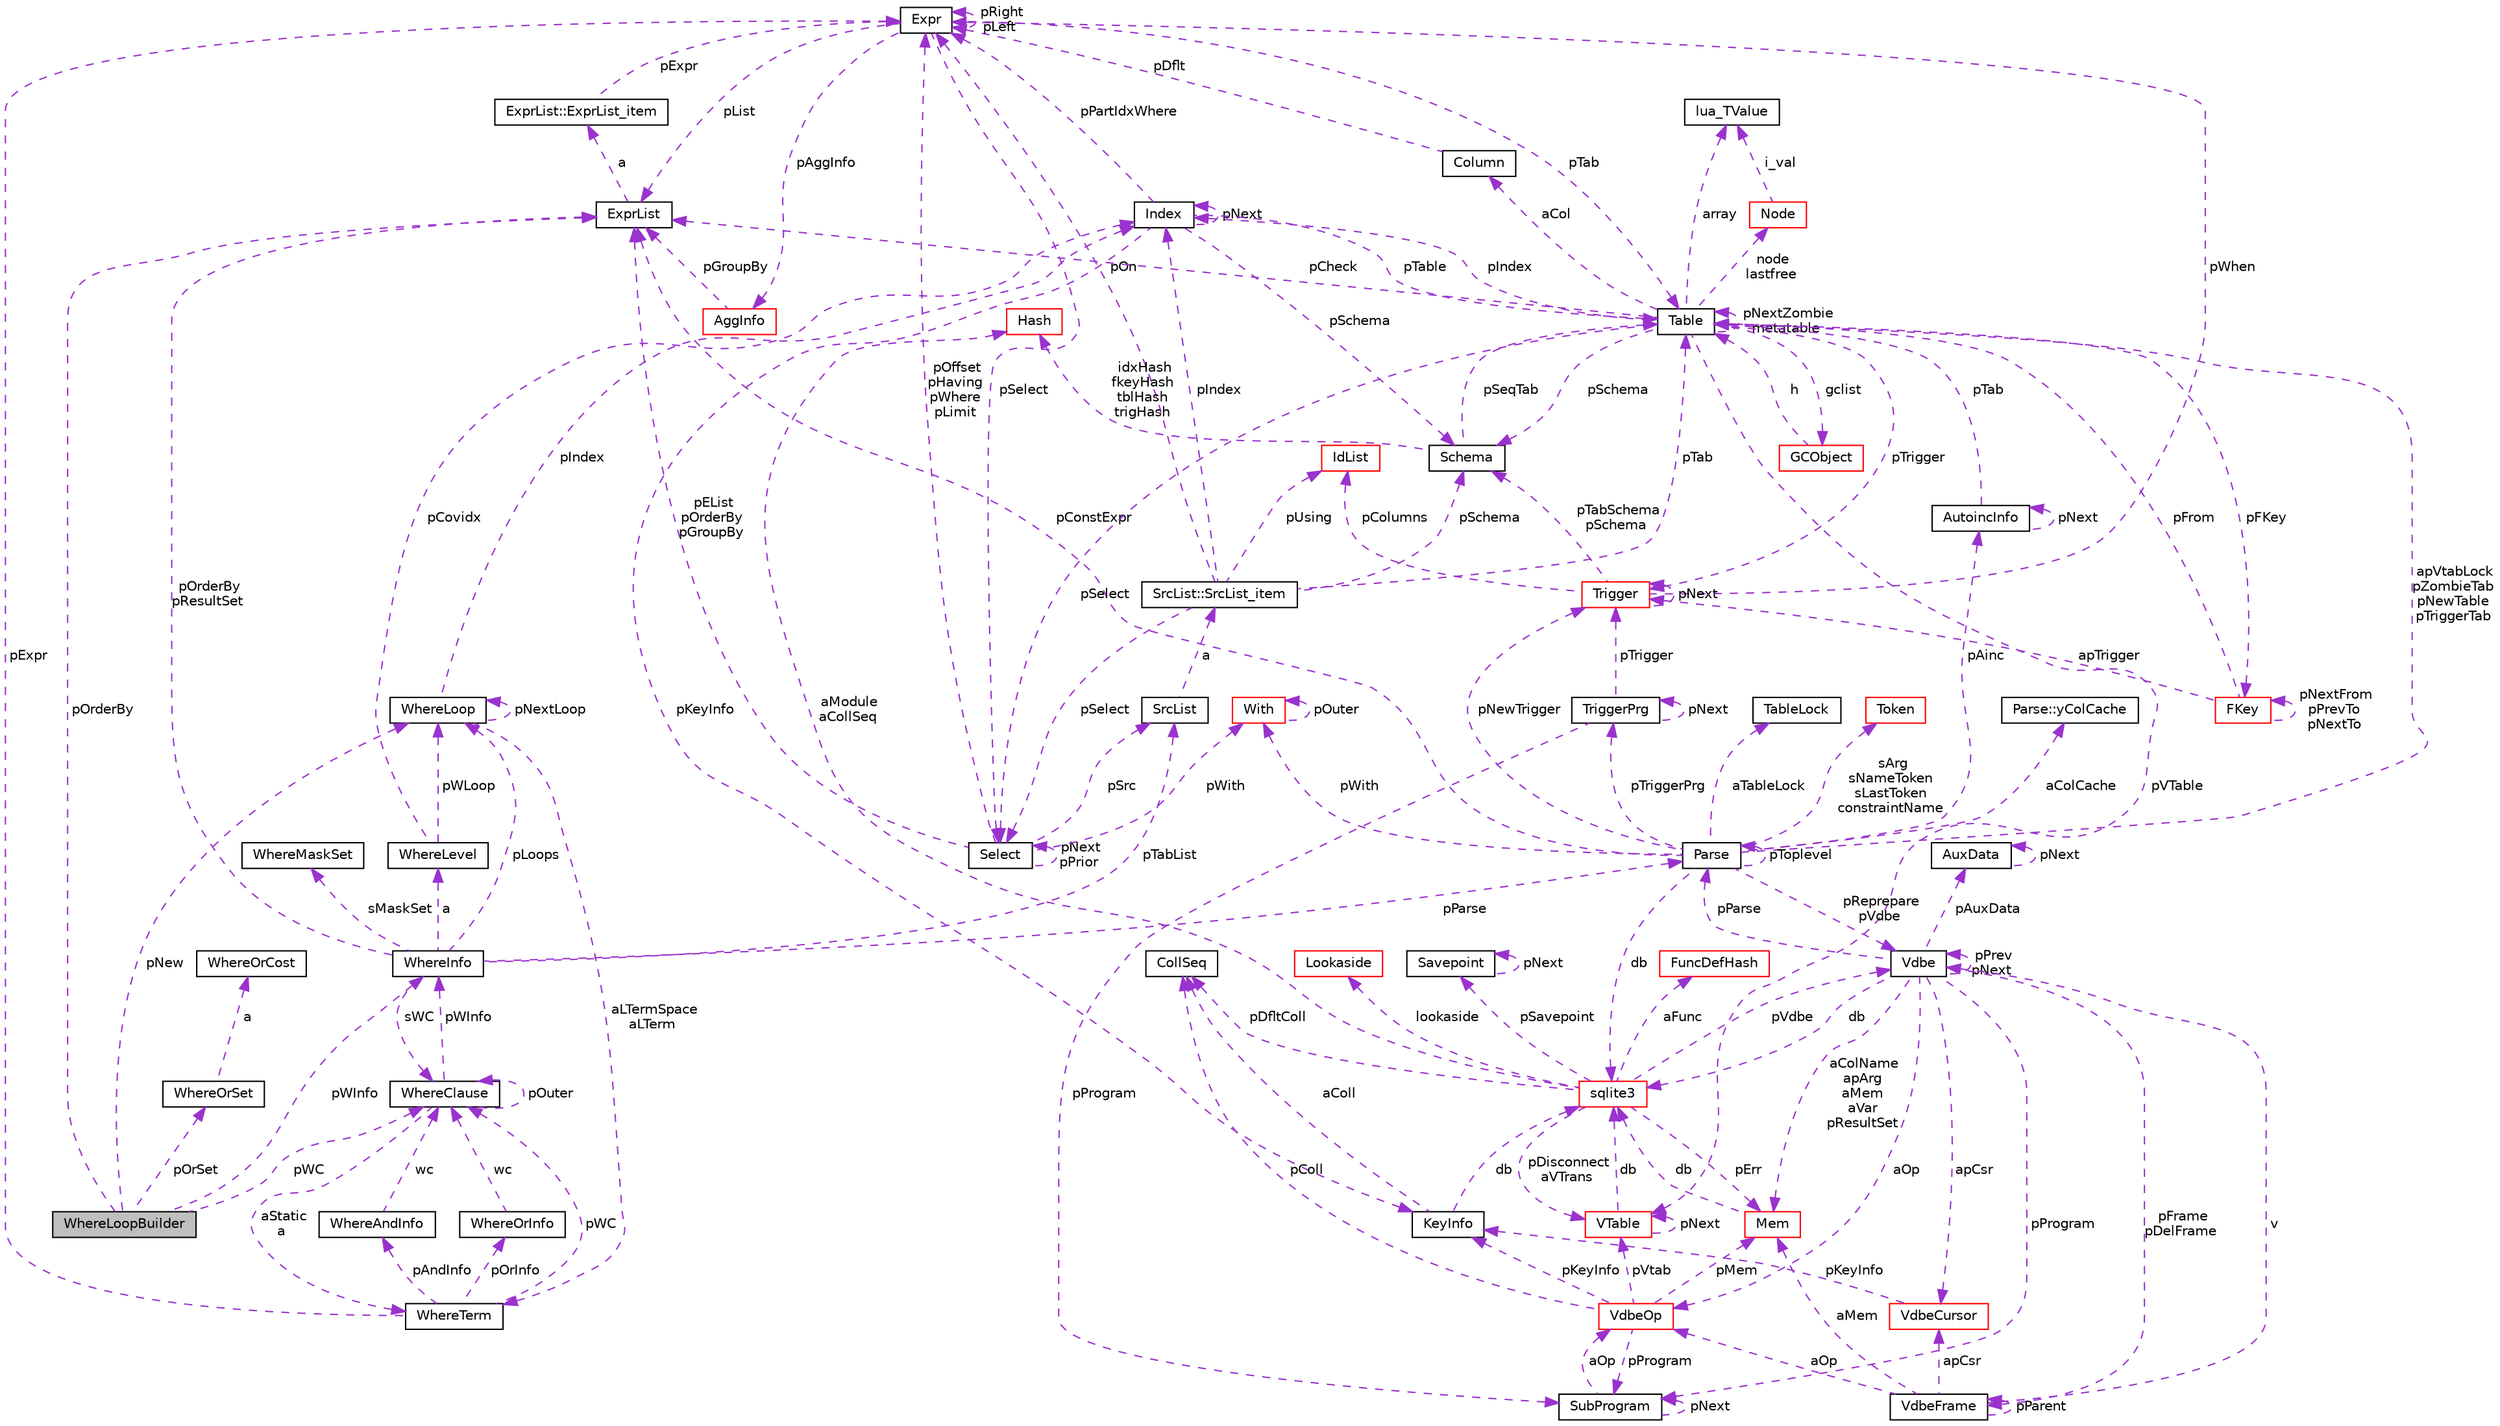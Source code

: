 digraph "WhereLoopBuilder"
{
  edge [fontname="Helvetica",fontsize="10",labelfontname="Helvetica",labelfontsize="10"];
  node [fontname="Helvetica",fontsize="10",shape=record];
  Node1 [label="WhereLoopBuilder",height=0.2,width=0.4,color="black", fillcolor="grey75", style="filled", fontcolor="black"];
  Node2 -> Node1 [dir="back",color="darkorchid3",fontsize="10",style="dashed",label=" pOrSet" ,fontname="Helvetica"];
  Node2 [label="WhereOrSet",height=0.2,width=0.4,color="black", fillcolor="white", style="filled",URL="$struct_where_or_set.html"];
  Node3 -> Node2 [dir="back",color="darkorchid3",fontsize="10",style="dashed",label=" a" ,fontname="Helvetica"];
  Node3 [label="WhereOrCost",height=0.2,width=0.4,color="black", fillcolor="white", style="filled",URL="$struct_where_or_cost.html"];
  Node4 -> Node1 [dir="back",color="darkorchid3",fontsize="10",style="dashed",label=" pNew" ,fontname="Helvetica"];
  Node4 [label="WhereLoop",height=0.2,width=0.4,color="black", fillcolor="white", style="filled",URL="$struct_where_loop.html"];
  Node4 -> Node4 [dir="back",color="darkorchid3",fontsize="10",style="dashed",label=" pNextLoop" ,fontname="Helvetica"];
  Node5 -> Node4 [dir="back",color="darkorchid3",fontsize="10",style="dashed",label=" aLTermSpace\naLTerm" ,fontname="Helvetica"];
  Node5 [label="WhereTerm",height=0.2,width=0.4,color="black", fillcolor="white", style="filled",URL="$struct_where_term.html"];
  Node6 -> Node5 [dir="back",color="darkorchid3",fontsize="10",style="dashed",label=" pAndInfo" ,fontname="Helvetica"];
  Node6 [label="WhereAndInfo",height=0.2,width=0.4,color="black", fillcolor="white", style="filled",URL="$struct_where_and_info.html"];
  Node7 -> Node6 [dir="back",color="darkorchid3",fontsize="10",style="dashed",label=" wc" ,fontname="Helvetica"];
  Node7 [label="WhereClause",height=0.2,width=0.4,color="black", fillcolor="white", style="filled",URL="$struct_where_clause.html"];
  Node5 -> Node7 [dir="back",color="darkorchid3",fontsize="10",style="dashed",label=" aStatic\na" ,fontname="Helvetica"];
  Node8 -> Node7 [dir="back",color="darkorchid3",fontsize="10",style="dashed",label=" pWInfo" ,fontname="Helvetica"];
  Node8 [label="WhereInfo",height=0.2,width=0.4,color="black", fillcolor="white", style="filled",URL="$struct_where_info.html"];
  Node4 -> Node8 [dir="back",color="darkorchid3",fontsize="10",style="dashed",label=" pLoops" ,fontname="Helvetica"];
  Node7 -> Node8 [dir="back",color="darkorchid3",fontsize="10",style="dashed",label=" sWC" ,fontname="Helvetica"];
  Node9 -> Node8 [dir="back",color="darkorchid3",fontsize="10",style="dashed",label=" a" ,fontname="Helvetica"];
  Node9 [label="WhereLevel",height=0.2,width=0.4,color="black", fillcolor="white", style="filled",URL="$struct_where_level.html"];
  Node4 -> Node9 [dir="back",color="darkorchid3",fontsize="10",style="dashed",label=" pWLoop" ,fontname="Helvetica"];
  Node10 -> Node9 [dir="back",color="darkorchid3",fontsize="10",style="dashed",label=" pCovidx" ,fontname="Helvetica"];
  Node10 [label="Index",height=0.2,width=0.4,color="black", fillcolor="white", style="filled",URL="$struct_index.html"];
  Node11 -> Node10 [dir="back",color="darkorchid3",fontsize="10",style="dashed",label=" pSchema" ,fontname="Helvetica"];
  Node11 [label="Schema",height=0.2,width=0.4,color="black", fillcolor="white", style="filled",URL="$struct_schema.html"];
  Node12 -> Node11 [dir="back",color="darkorchid3",fontsize="10",style="dashed",label=" pSeqTab" ,fontname="Helvetica"];
  Node12 [label="Table",height=0.2,width=0.4,color="black", fillcolor="white", style="filled",URL="$struct_table.html"];
  Node13 -> Node12 [dir="back",color="darkorchid3",fontsize="10",style="dashed",label=" node\nlastfree" ,fontname="Helvetica"];
  Node13 [label="Node",height=0.2,width=0.4,color="red", fillcolor="white", style="filled",URL="$struct_node.html"];
  Node14 -> Node13 [dir="back",color="darkorchid3",fontsize="10",style="dashed",label=" i_val" ,fontname="Helvetica"];
  Node14 [label="lua_TValue",height=0.2,width=0.4,color="black", fillcolor="white", style="filled",URL="$structlua___t_value.html"];
  Node11 -> Node12 [dir="back",color="darkorchid3",fontsize="10",style="dashed",label=" pSchema" ,fontname="Helvetica"];
  Node14 -> Node12 [dir="back",color="darkorchid3",fontsize="10",style="dashed",label=" array" ,fontname="Helvetica"];
  Node15 -> Node12 [dir="back",color="darkorchid3",fontsize="10",style="dashed",label=" aCol" ,fontname="Helvetica"];
  Node15 [label="Column",height=0.2,width=0.4,color="black", fillcolor="white", style="filled",URL="$struct_column.html"];
  Node16 -> Node15 [dir="back",color="darkorchid3",fontsize="10",style="dashed",label=" pDflt" ,fontname="Helvetica"];
  Node16 [label="Expr",height=0.2,width=0.4,color="black", fillcolor="white", style="filled",URL="$struct_expr.html"];
  Node17 -> Node16 [dir="back",color="darkorchid3",fontsize="10",style="dashed",label=" pAggInfo" ,fontname="Helvetica"];
  Node17 [label="AggInfo",height=0.2,width=0.4,color="red", fillcolor="white", style="filled",URL="$struct_agg_info.html"];
  Node18 -> Node17 [dir="back",color="darkorchid3",fontsize="10",style="dashed",label=" pGroupBy" ,fontname="Helvetica"];
  Node18 [label="ExprList",height=0.2,width=0.4,color="black", fillcolor="white", style="filled",URL="$struct_expr_list.html"];
  Node19 -> Node18 [dir="back",color="darkorchid3",fontsize="10",style="dashed",label=" a" ,fontname="Helvetica"];
  Node19 [label="ExprList::ExprList_item",height=0.2,width=0.4,color="black", fillcolor="white", style="filled",URL="$struct_expr_list_1_1_expr_list__item.html"];
  Node16 -> Node19 [dir="back",color="darkorchid3",fontsize="10",style="dashed",label=" pExpr" ,fontname="Helvetica"];
  Node16 -> Node16 [dir="back",color="darkorchid3",fontsize="10",style="dashed",label=" pRight\npLeft" ,fontname="Helvetica"];
  Node12 -> Node16 [dir="back",color="darkorchid3",fontsize="10",style="dashed",label=" pTab" ,fontname="Helvetica"];
  Node20 -> Node16 [dir="back",color="darkorchid3",fontsize="10",style="dashed",label=" pSelect" ,fontname="Helvetica"];
  Node20 [label="Select",height=0.2,width=0.4,color="black", fillcolor="white", style="filled",URL="$struct_select.html"];
  Node16 -> Node20 [dir="back",color="darkorchid3",fontsize="10",style="dashed",label=" pOffset\npHaving\npWhere\npLimit" ,fontname="Helvetica"];
  Node21 -> Node20 [dir="back",color="darkorchid3",fontsize="10",style="dashed",label=" pWith" ,fontname="Helvetica"];
  Node21 [label="With",height=0.2,width=0.4,color="red", fillcolor="white", style="filled",URL="$struct_with.html"];
  Node21 -> Node21 [dir="back",color="darkorchid3",fontsize="10",style="dashed",label=" pOuter" ,fontname="Helvetica"];
  Node20 -> Node20 [dir="back",color="darkorchid3",fontsize="10",style="dashed",label=" pNext\npPrior" ,fontname="Helvetica"];
  Node22 -> Node20 [dir="back",color="darkorchid3",fontsize="10",style="dashed",label=" pSrc" ,fontname="Helvetica"];
  Node22 [label="SrcList",height=0.2,width=0.4,color="black", fillcolor="white", style="filled",URL="$struct_src_list.html"];
  Node23 -> Node22 [dir="back",color="darkorchid3",fontsize="10",style="dashed",label=" a" ,fontname="Helvetica"];
  Node23 [label="SrcList::SrcList_item",height=0.2,width=0.4,color="black", fillcolor="white", style="filled",URL="$struct_src_list_1_1_src_list__item.html"];
  Node11 -> Node23 [dir="back",color="darkorchid3",fontsize="10",style="dashed",label=" pSchema" ,fontname="Helvetica"];
  Node16 -> Node23 [dir="back",color="darkorchid3",fontsize="10",style="dashed",label=" pOn" ,fontname="Helvetica"];
  Node24 -> Node23 [dir="back",color="darkorchid3",fontsize="10",style="dashed",label=" pUsing" ,fontname="Helvetica"];
  Node24 [label="IdList",height=0.2,width=0.4,color="red", fillcolor="white", style="filled",URL="$struct_id_list.html"];
  Node12 -> Node23 [dir="back",color="darkorchid3",fontsize="10",style="dashed",label=" pTab" ,fontname="Helvetica"];
  Node20 -> Node23 [dir="back",color="darkorchid3",fontsize="10",style="dashed",label=" pSelect" ,fontname="Helvetica"];
  Node10 -> Node23 [dir="back",color="darkorchid3",fontsize="10",style="dashed",label=" pIndex" ,fontname="Helvetica"];
  Node18 -> Node20 [dir="back",color="darkorchid3",fontsize="10",style="dashed",label=" pEList\npOrderBy\npGroupBy" ,fontname="Helvetica"];
  Node18 -> Node16 [dir="back",color="darkorchid3",fontsize="10",style="dashed",label=" pList" ,fontname="Helvetica"];
  Node25 -> Node12 [dir="back",color="darkorchid3",fontsize="10",style="dashed",label=" pFKey" ,fontname="Helvetica"];
  Node25 [label="FKey",height=0.2,width=0.4,color="red", fillcolor="white", style="filled",URL="$struct_f_key.html"];
  Node25 -> Node25 [dir="back",color="darkorchid3",fontsize="10",style="dashed",label=" pNextFrom\npPrevTo\npNextTo" ,fontname="Helvetica"];
  Node12 -> Node25 [dir="back",color="darkorchid3",fontsize="10",style="dashed",label=" pFrom" ,fontname="Helvetica"];
  Node26 -> Node25 [dir="back",color="darkorchid3",fontsize="10",style="dashed",label=" apTrigger" ,fontname="Helvetica"];
  Node26 [label="Trigger",height=0.2,width=0.4,color="red", fillcolor="white", style="filled",URL="$struct_trigger.html"];
  Node11 -> Node26 [dir="back",color="darkorchid3",fontsize="10",style="dashed",label=" pTabSchema\npSchema" ,fontname="Helvetica"];
  Node16 -> Node26 [dir="back",color="darkorchid3",fontsize="10",style="dashed",label=" pWhen" ,fontname="Helvetica"];
  Node24 -> Node26 [dir="back",color="darkorchid3",fontsize="10",style="dashed",label=" pColumns" ,fontname="Helvetica"];
  Node26 -> Node26 [dir="back",color="darkorchid3",fontsize="10",style="dashed",label=" pNext" ,fontname="Helvetica"];
  Node27 -> Node12 [dir="back",color="darkorchid3",fontsize="10",style="dashed",label=" pVTable" ,fontname="Helvetica"];
  Node27 [label="VTable",height=0.2,width=0.4,color="red", fillcolor="white", style="filled",URL="$struct_v_table.html"];
  Node28 -> Node27 [dir="back",color="darkorchid3",fontsize="10",style="dashed",label=" db" ,fontname="Helvetica"];
  Node28 [label="sqlite3",height=0.2,width=0.4,color="red", fillcolor="white", style="filled",URL="$structsqlite3.html"];
  Node29 -> Node28 [dir="back",color="darkorchid3",fontsize="10",style="dashed",label=" pErr" ,fontname="Helvetica"];
  Node29 [label="Mem",height=0.2,width=0.4,color="red", fillcolor="white", style="filled",URL="$struct_mem.html"];
  Node28 -> Node29 [dir="back",color="darkorchid3",fontsize="10",style="dashed",label=" db" ,fontname="Helvetica"];
  Node30 -> Node28 [dir="back",color="darkorchid3",fontsize="10",style="dashed",label=" pVdbe" ,fontname="Helvetica"];
  Node30 [label="Vdbe",height=0.2,width=0.4,color="black", fillcolor="white", style="filled",URL="$struct_vdbe.html"];
  Node30 -> Node30 [dir="back",color="darkorchid3",fontsize="10",style="dashed",label=" pPrev\npNext" ,fontname="Helvetica"];
  Node29 -> Node30 [dir="back",color="darkorchid3",fontsize="10",style="dashed",label=" aColName\napArg\naMem\naVar\npResultSet" ,fontname="Helvetica"];
  Node28 -> Node30 [dir="back",color="darkorchid3",fontsize="10",style="dashed",label=" db" ,fontname="Helvetica"];
  Node31 -> Node30 [dir="back",color="darkorchid3",fontsize="10",style="dashed",label=" pFrame\npDelFrame" ,fontname="Helvetica"];
  Node31 [label="VdbeFrame",height=0.2,width=0.4,color="black", fillcolor="white", style="filled",URL="$struct_vdbe_frame.html"];
  Node29 -> Node31 [dir="back",color="darkorchid3",fontsize="10",style="dashed",label=" aMem" ,fontname="Helvetica"];
  Node30 -> Node31 [dir="back",color="darkorchid3",fontsize="10",style="dashed",label=" v" ,fontname="Helvetica"];
  Node31 -> Node31 [dir="back",color="darkorchid3",fontsize="10",style="dashed",label=" pParent" ,fontname="Helvetica"];
  Node32 -> Node31 [dir="back",color="darkorchid3",fontsize="10",style="dashed",label=" apCsr" ,fontname="Helvetica"];
  Node32 [label="VdbeCursor",height=0.2,width=0.4,color="red", fillcolor="white", style="filled",URL="$struct_vdbe_cursor.html"];
  Node33 -> Node32 [dir="back",color="darkorchid3",fontsize="10",style="dashed",label=" pKeyInfo" ,fontname="Helvetica"];
  Node33 [label="KeyInfo",height=0.2,width=0.4,color="black", fillcolor="white", style="filled",URL="$struct_key_info.html"];
  Node28 -> Node33 [dir="back",color="darkorchid3",fontsize="10",style="dashed",label=" db" ,fontname="Helvetica"];
  Node34 -> Node33 [dir="back",color="darkorchid3",fontsize="10",style="dashed",label=" aColl" ,fontname="Helvetica"];
  Node34 [label="CollSeq",height=0.2,width=0.4,color="black", fillcolor="white", style="filled",URL="$struct_coll_seq.html"];
  Node35 -> Node31 [dir="back",color="darkorchid3",fontsize="10",style="dashed",label=" aOp" ,fontname="Helvetica"];
  Node35 [label="VdbeOp",height=0.2,width=0.4,color="red", fillcolor="white", style="filled",URL="$struct_vdbe_op.html"];
  Node29 -> Node35 [dir="back",color="darkorchid3",fontsize="10",style="dashed",label=" pMem" ,fontname="Helvetica"];
  Node34 -> Node35 [dir="back",color="darkorchid3",fontsize="10",style="dashed",label=" pColl" ,fontname="Helvetica"];
  Node27 -> Node35 [dir="back",color="darkorchid3",fontsize="10",style="dashed",label=" pVtab" ,fontname="Helvetica"];
  Node36 -> Node35 [dir="back",color="darkorchid3",fontsize="10",style="dashed",label=" pProgram" ,fontname="Helvetica"];
  Node36 [label="SubProgram",height=0.2,width=0.4,color="black", fillcolor="white", style="filled",URL="$struct_sub_program.html"];
  Node36 -> Node36 [dir="back",color="darkorchid3",fontsize="10",style="dashed",label=" pNext" ,fontname="Helvetica"];
  Node35 -> Node36 [dir="back",color="darkorchid3",fontsize="10",style="dashed",label=" aOp" ,fontname="Helvetica"];
  Node33 -> Node35 [dir="back",color="darkorchid3",fontsize="10",style="dashed",label=" pKeyInfo" ,fontname="Helvetica"];
  Node37 -> Node30 [dir="back",color="darkorchid3",fontsize="10",style="dashed",label=" pAuxData" ,fontname="Helvetica"];
  Node37 [label="AuxData",height=0.2,width=0.4,color="black", fillcolor="white", style="filled",URL="$struct_aux_data.html"];
  Node37 -> Node37 [dir="back",color="darkorchid3",fontsize="10",style="dashed",label=" pNext" ,fontname="Helvetica"];
  Node36 -> Node30 [dir="back",color="darkorchid3",fontsize="10",style="dashed",label=" pProgram" ,fontname="Helvetica"];
  Node32 -> Node30 [dir="back",color="darkorchid3",fontsize="10",style="dashed",label=" apCsr" ,fontname="Helvetica"];
  Node38 -> Node30 [dir="back",color="darkorchid3",fontsize="10",style="dashed",label=" pParse" ,fontname="Helvetica"];
  Node38 [label="Parse",height=0.2,width=0.4,color="black", fillcolor="white", style="filled",URL="$struct_parse.html"];
  Node30 -> Node38 [dir="back",color="darkorchid3",fontsize="10",style="dashed",label=" pReprepare\npVdbe" ,fontname="Helvetica"];
  Node28 -> Node38 [dir="back",color="darkorchid3",fontsize="10",style="dashed",label=" db" ,fontname="Helvetica"];
  Node39 -> Node38 [dir="back",color="darkorchid3",fontsize="10",style="dashed",label=" aTableLock" ,fontname="Helvetica"];
  Node39 [label="TableLock",height=0.2,width=0.4,color="black", fillcolor="white", style="filled",URL="$struct_table_lock.html"];
  Node40 -> Node38 [dir="back",color="darkorchid3",fontsize="10",style="dashed",label=" sArg\nsNameToken\nsLastToken\nconstraintName" ,fontname="Helvetica"];
  Node40 [label="Token",height=0.2,width=0.4,color="red", fillcolor="white", style="filled",URL="$struct_token.html"];
  Node21 -> Node38 [dir="back",color="darkorchid3",fontsize="10",style="dashed",label=" pWith" ,fontname="Helvetica"];
  Node41 -> Node38 [dir="back",color="darkorchid3",fontsize="10",style="dashed",label=" aColCache" ,fontname="Helvetica"];
  Node41 [label="Parse::yColCache",height=0.2,width=0.4,color="black", fillcolor="white", style="filled",URL="$struct_parse_1_1y_col_cache.html"];
  Node12 -> Node38 [dir="back",color="darkorchid3",fontsize="10",style="dashed",label=" apVtabLock\npZombieTab\npNewTable\npTriggerTab" ,fontname="Helvetica"];
  Node26 -> Node38 [dir="back",color="darkorchid3",fontsize="10",style="dashed",label=" pNewTrigger" ,fontname="Helvetica"];
  Node42 -> Node38 [dir="back",color="darkorchid3",fontsize="10",style="dashed",label=" pTriggerPrg" ,fontname="Helvetica"];
  Node42 [label="TriggerPrg",height=0.2,width=0.4,color="black", fillcolor="white", style="filled",URL="$struct_trigger_prg.html"];
  Node36 -> Node42 [dir="back",color="darkorchid3",fontsize="10",style="dashed",label=" pProgram" ,fontname="Helvetica"];
  Node26 -> Node42 [dir="back",color="darkorchid3",fontsize="10",style="dashed",label=" pTrigger" ,fontname="Helvetica"];
  Node42 -> Node42 [dir="back",color="darkorchid3",fontsize="10",style="dashed",label=" pNext" ,fontname="Helvetica"];
  Node43 -> Node38 [dir="back",color="darkorchid3",fontsize="10",style="dashed",label=" pAinc" ,fontname="Helvetica"];
  Node43 [label="AutoincInfo",height=0.2,width=0.4,color="black", fillcolor="white", style="filled",URL="$struct_autoinc_info.html"];
  Node12 -> Node43 [dir="back",color="darkorchid3",fontsize="10",style="dashed",label=" pTab" ,fontname="Helvetica"];
  Node43 -> Node43 [dir="back",color="darkorchid3",fontsize="10",style="dashed",label=" pNext" ,fontname="Helvetica"];
  Node18 -> Node38 [dir="back",color="darkorchid3",fontsize="10",style="dashed",label=" pConstExpr" ,fontname="Helvetica"];
  Node38 -> Node38 [dir="back",color="darkorchid3",fontsize="10",style="dashed",label=" pToplevel" ,fontname="Helvetica"];
  Node35 -> Node30 [dir="back",color="darkorchid3",fontsize="10",style="dashed",label=" aOp" ,fontname="Helvetica"];
  Node44 -> Node28 [dir="back",color="darkorchid3",fontsize="10",style="dashed",label=" pSavepoint" ,fontname="Helvetica"];
  Node44 [label="Savepoint",height=0.2,width=0.4,color="black", fillcolor="white", style="filled",URL="$struct_savepoint.html"];
  Node44 -> Node44 [dir="back",color="darkorchid3",fontsize="10",style="dashed",label=" pNext" ,fontname="Helvetica"];
  Node45 -> Node28 [dir="back",color="darkorchid3",fontsize="10",style="dashed",label=" aFunc" ,fontname="Helvetica"];
  Node45 [label="FuncDefHash",height=0.2,width=0.4,color="red", fillcolor="white", style="filled",URL="$struct_func_def_hash.html"];
  Node46 -> Node28 [dir="back",color="darkorchid3",fontsize="10",style="dashed",label=" lookaside" ,fontname="Helvetica"];
  Node46 [label="Lookaside",height=0.2,width=0.4,color="red", fillcolor="white", style="filled",URL="$struct_lookaside.html"];
  Node34 -> Node28 [dir="back",color="darkorchid3",fontsize="10",style="dashed",label=" pDfltColl" ,fontname="Helvetica"];
  Node27 -> Node28 [dir="back",color="darkorchid3",fontsize="10",style="dashed",label=" pDisconnect\naVTrans" ,fontname="Helvetica"];
  Node47 -> Node28 [dir="back",color="darkorchid3",fontsize="10",style="dashed",label=" aModule\naCollSeq" ,fontname="Helvetica"];
  Node47 [label="Hash",height=0.2,width=0.4,color="red", fillcolor="white", style="filled",URL="$struct_hash.html"];
  Node27 -> Node27 [dir="back",color="darkorchid3",fontsize="10",style="dashed",label=" pNext" ,fontname="Helvetica"];
  Node12 -> Node12 [dir="back",color="darkorchid3",fontsize="10",style="dashed",label=" pNextZombie\nmetatable" ,fontname="Helvetica"];
  Node26 -> Node12 [dir="back",color="darkorchid3",fontsize="10",style="dashed",label=" pTrigger" ,fontname="Helvetica"];
  Node20 -> Node12 [dir="back",color="darkorchid3",fontsize="10",style="dashed",label=" pSelect" ,fontname="Helvetica"];
  Node48 -> Node12 [dir="back",color="darkorchid3",fontsize="10",style="dashed",label=" gclist" ,fontname="Helvetica"];
  Node48 [label="GCObject",height=0.2,width=0.4,color="red", fillcolor="white", style="filled",URL="$union_g_c_object.html"];
  Node12 -> Node48 [dir="back",color="darkorchid3",fontsize="10",style="dashed",label=" h" ,fontname="Helvetica"];
  Node18 -> Node12 [dir="back",color="darkorchid3",fontsize="10",style="dashed",label=" pCheck" ,fontname="Helvetica"];
  Node10 -> Node12 [dir="back",color="darkorchid3",fontsize="10",style="dashed",label=" pIndex" ,fontname="Helvetica"];
  Node47 -> Node11 [dir="back",color="darkorchid3",fontsize="10",style="dashed",label=" idxHash\nfkeyHash\ntblHash\ntrigHash" ,fontname="Helvetica"];
  Node16 -> Node10 [dir="back",color="darkorchid3",fontsize="10",style="dashed",label=" pPartIdxWhere" ,fontname="Helvetica"];
  Node12 -> Node10 [dir="back",color="darkorchid3",fontsize="10",style="dashed",label=" pTable" ,fontname="Helvetica"];
  Node33 -> Node10 [dir="back",color="darkorchid3",fontsize="10",style="dashed",label=" pKeyInfo" ,fontname="Helvetica"];
  Node10 -> Node10 [dir="back",color="darkorchid3",fontsize="10",style="dashed",label=" pNext" ,fontname="Helvetica"];
  Node49 -> Node8 [dir="back",color="darkorchid3",fontsize="10",style="dashed",label=" sMaskSet" ,fontname="Helvetica"];
  Node49 [label="WhereMaskSet",height=0.2,width=0.4,color="black", fillcolor="white", style="filled",URL="$struct_where_mask_set.html"];
  Node22 -> Node8 [dir="back",color="darkorchid3",fontsize="10",style="dashed",label=" pTabList" ,fontname="Helvetica"];
  Node18 -> Node8 [dir="back",color="darkorchid3",fontsize="10",style="dashed",label=" pOrderBy\npResultSet" ,fontname="Helvetica"];
  Node38 -> Node8 [dir="back",color="darkorchid3",fontsize="10",style="dashed",label=" pParse" ,fontname="Helvetica"];
  Node7 -> Node7 [dir="back",color="darkorchid3",fontsize="10",style="dashed",label=" pOuter" ,fontname="Helvetica"];
  Node50 -> Node5 [dir="back",color="darkorchid3",fontsize="10",style="dashed",label=" pOrInfo" ,fontname="Helvetica"];
  Node50 [label="WhereOrInfo",height=0.2,width=0.4,color="black", fillcolor="white", style="filled",URL="$struct_where_or_info.html"];
  Node7 -> Node50 [dir="back",color="darkorchid3",fontsize="10",style="dashed",label=" wc" ,fontname="Helvetica"];
  Node16 -> Node5 [dir="back",color="darkorchid3",fontsize="10",style="dashed",label=" pExpr" ,fontname="Helvetica"];
  Node7 -> Node5 [dir="back",color="darkorchid3",fontsize="10",style="dashed",label=" pWC" ,fontname="Helvetica"];
  Node10 -> Node4 [dir="back",color="darkorchid3",fontsize="10",style="dashed",label=" pIndex" ,fontname="Helvetica"];
  Node8 -> Node1 [dir="back",color="darkorchid3",fontsize="10",style="dashed",label=" pWInfo" ,fontname="Helvetica"];
  Node7 -> Node1 [dir="back",color="darkorchid3",fontsize="10",style="dashed",label=" pWC" ,fontname="Helvetica"];
  Node18 -> Node1 [dir="back",color="darkorchid3",fontsize="10",style="dashed",label=" pOrderBy" ,fontname="Helvetica"];
}
